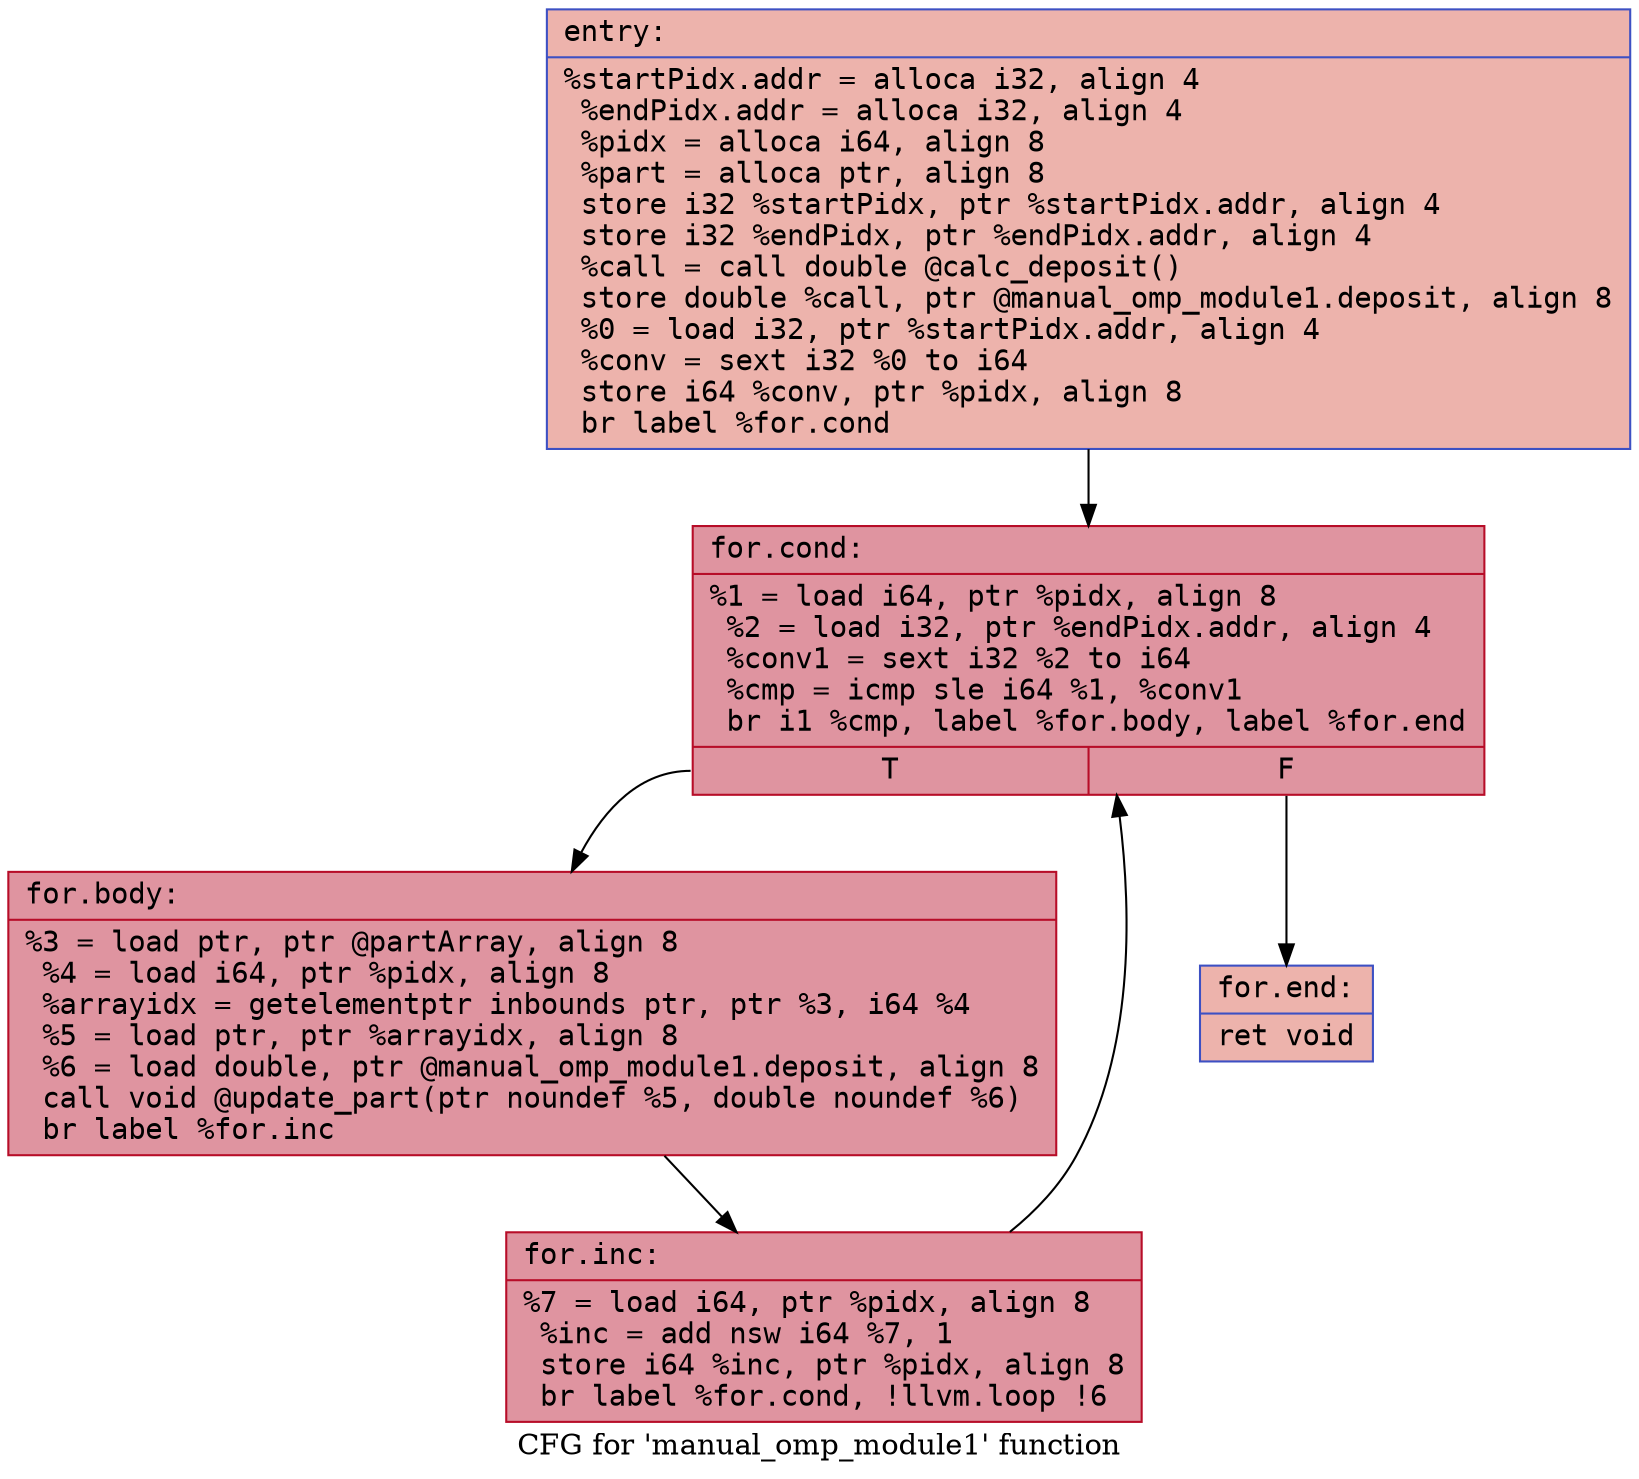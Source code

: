 digraph "CFG for 'manual_omp_module1' function" {
	label="CFG for 'manual_omp_module1' function";

	Node0x5567ef5ae3a0 [shape=record,color="#3d50c3ff", style=filled, fillcolor="#d6524470" fontname="Courier",label="{entry:\l|  %startPidx.addr = alloca i32, align 4\l  %endPidx.addr = alloca i32, align 4\l  %pidx = alloca i64, align 8\l  %part = alloca ptr, align 8\l  store i32 %startPidx, ptr %startPidx.addr, align 4\l  store i32 %endPidx, ptr %endPidx.addr, align 4\l  %call = call double @calc_deposit()\l  store double %call, ptr @manual_omp_module1.deposit, align 8\l  %0 = load i32, ptr %startPidx.addr, align 4\l  %conv = sext i32 %0 to i64\l  store i64 %conv, ptr %pidx, align 8\l  br label %for.cond\l}"];
	Node0x5567ef5ae3a0 -> Node0x5567ef5aeb20[tooltip="entry -> for.cond\nProbability 100.00%" ];
	Node0x5567ef5aeb20 [shape=record,color="#b70d28ff", style=filled, fillcolor="#b70d2870" fontname="Courier",label="{for.cond:\l|  %1 = load i64, ptr %pidx, align 8\l  %2 = load i32, ptr %endPidx.addr, align 4\l  %conv1 = sext i32 %2 to i64\l  %cmp = icmp sle i64 %1, %conv1\l  br i1 %cmp, label %for.body, label %for.end\l|{<s0>T|<s1>F}}"];
	Node0x5567ef5aeb20:s0 -> Node0x5567ef5aee20[tooltip="for.cond -> for.body\nProbability 96.88%" ];
	Node0x5567ef5aeb20:s1 -> Node0x5567ef5ae270[tooltip="for.cond -> for.end\nProbability 3.12%" ];
	Node0x5567ef5aee20 [shape=record,color="#b70d28ff", style=filled, fillcolor="#b70d2870" fontname="Courier",label="{for.body:\l|  %3 = load ptr, ptr @partArray, align 8\l  %4 = load i64, ptr %pidx, align 8\l  %arrayidx = getelementptr inbounds ptr, ptr %3, i64 %4\l  %5 = load ptr, ptr %arrayidx, align 8\l  %6 = load double, ptr @manual_omp_module1.deposit, align 8\l  call void @update_part(ptr noundef %5, double noundef %6)\l  br label %for.inc\l}"];
	Node0x5567ef5aee20 -> Node0x5567ef5af4e0[tooltip="for.body -> for.inc\nProbability 100.00%" ];
	Node0x5567ef5af4e0 [shape=record,color="#b70d28ff", style=filled, fillcolor="#b70d2870" fontname="Courier",label="{for.inc:\l|  %7 = load i64, ptr %pidx, align 8\l  %inc = add nsw i64 %7, 1\l  store i64 %inc, ptr %pidx, align 8\l  br label %for.cond, !llvm.loop !6\l}"];
	Node0x5567ef5af4e0 -> Node0x5567ef5aeb20[tooltip="for.inc -> for.cond\nProbability 100.00%" ];
	Node0x5567ef5ae270 [shape=record,color="#3d50c3ff", style=filled, fillcolor="#d6524470" fontname="Courier",label="{for.end:\l|  ret void\l}"];
}
